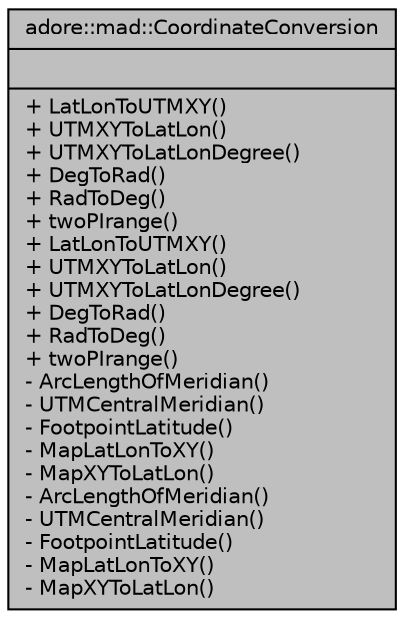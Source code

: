 digraph "adore::mad::CoordinateConversion"
{
 // LATEX_PDF_SIZE
  edge [fontname="Helvetica",fontsize="10",labelfontname="Helvetica",labelfontsize="10"];
  node [fontname="Helvetica",fontsize="10",shape=record];
  Node1 [label="{adore::mad::CoordinateConversion\n||+ LatLonToUTMXY()\l+ UTMXYToLatLon()\l+ UTMXYToLatLonDegree()\l+ DegToRad()\l+ RadToDeg()\l+ twoPIrange()\l+ LatLonToUTMXY()\l+ UTMXYToLatLon()\l+ UTMXYToLatLonDegree()\l+ DegToRad()\l+ RadToDeg()\l+ twoPIrange()\l- ArcLengthOfMeridian()\l- UTMCentralMeridian()\l- FootpointLatitude()\l- MapLatLonToXY()\l- MapXYToLatLon()\l- ArcLengthOfMeridian()\l- UTMCentralMeridian()\l- FootpointLatitude()\l- MapLatLonToXY()\l- MapXYToLatLon()\l}",height=0.2,width=0.4,color="black", fillcolor="grey75", style="filled", fontcolor="black",tooltip=" "];
}
